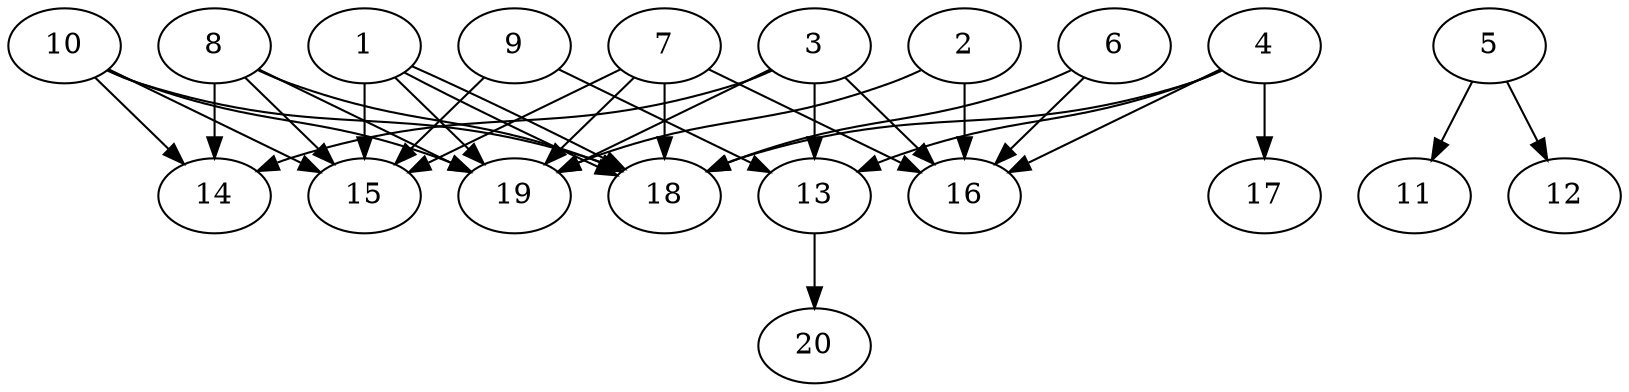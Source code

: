 // DAG automatically generated by daggen at Thu Oct  3 13:58:43 2019
// ./daggen --dot -n 20 --ccr 0.5 --fat 0.7 --regular 0.5 --density 0.7 --mindata 5242880 --maxdata 52428800 
digraph G {
  1 [size="42117120", alpha="0.01", expect_size="21058560"] 
  1 -> 15 [size ="21058560"]
  1 -> 18 [size ="21058560"]
  1 -> 18 [size ="21058560"]
  1 -> 19 [size ="21058560"]
  2 [size="87898112", alpha="0.04", expect_size="43949056"] 
  2 -> 16 [size ="43949056"]
  2 -> 19 [size ="43949056"]
  3 [size="25329664", alpha="0.09", expect_size="12664832"] 
  3 -> 13 [size ="12664832"]
  3 -> 14 [size ="12664832"]
  3 -> 16 [size ="12664832"]
  3 -> 19 [size ="12664832"]
  4 [size="94955520", alpha="0.05", expect_size="47477760"] 
  4 -> 13 [size ="47477760"]
  4 -> 16 [size ="47477760"]
  4 -> 17 [size ="47477760"]
  4 -> 18 [size ="47477760"]
  5 [size="51650560", alpha="0.09", expect_size="25825280"] 
  5 -> 11 [size ="25825280"]
  5 -> 12 [size ="25825280"]
  6 [size="102856704", alpha="0.10", expect_size="51428352"] 
  6 -> 16 [size ="51428352"]
  6 -> 18 [size ="51428352"]
  7 [size="22597632", alpha="0.19", expect_size="11298816"] 
  7 -> 15 [size ="11298816"]
  7 -> 16 [size ="11298816"]
  7 -> 18 [size ="11298816"]
  7 -> 19 [size ="11298816"]
  8 [size="80304128", alpha="0.01", expect_size="40152064"] 
  8 -> 14 [size ="40152064"]
  8 -> 15 [size ="40152064"]
  8 -> 18 [size ="40152064"]
  8 -> 19 [size ="40152064"]
  9 [size="78118912", alpha="0.15", expect_size="39059456"] 
  9 -> 13 [size ="39059456"]
  9 -> 15 [size ="39059456"]
  10 [size="18542592", alpha="0.09", expect_size="9271296"] 
  10 -> 14 [size ="9271296"]
  10 -> 15 [size ="9271296"]
  10 -> 18 [size ="9271296"]
  10 -> 19 [size ="9271296"]
  11 [size="17881088", alpha="0.05", expect_size="8940544"] 
  12 [size="22513664", alpha="0.03", expect_size="11256832"] 
  13 [size="40433664", alpha="0.17", expect_size="20216832"] 
  13 -> 20 [size ="20216832"]
  14 [size="83523584", alpha="0.14", expect_size="41761792"] 
  15 [size="12216320", alpha="0.02", expect_size="6108160"] 
  16 [size="54568960", alpha="0.09", expect_size="27284480"] 
  17 [size="102971392", alpha="0.12", expect_size="51485696"] 
  18 [size="100331520", alpha="0.15", expect_size="50165760"] 
  19 [size="104679424", alpha="0.12", expect_size="52339712"] 
  20 [size="82274304", alpha="0.05", expect_size="41137152"] 
}
